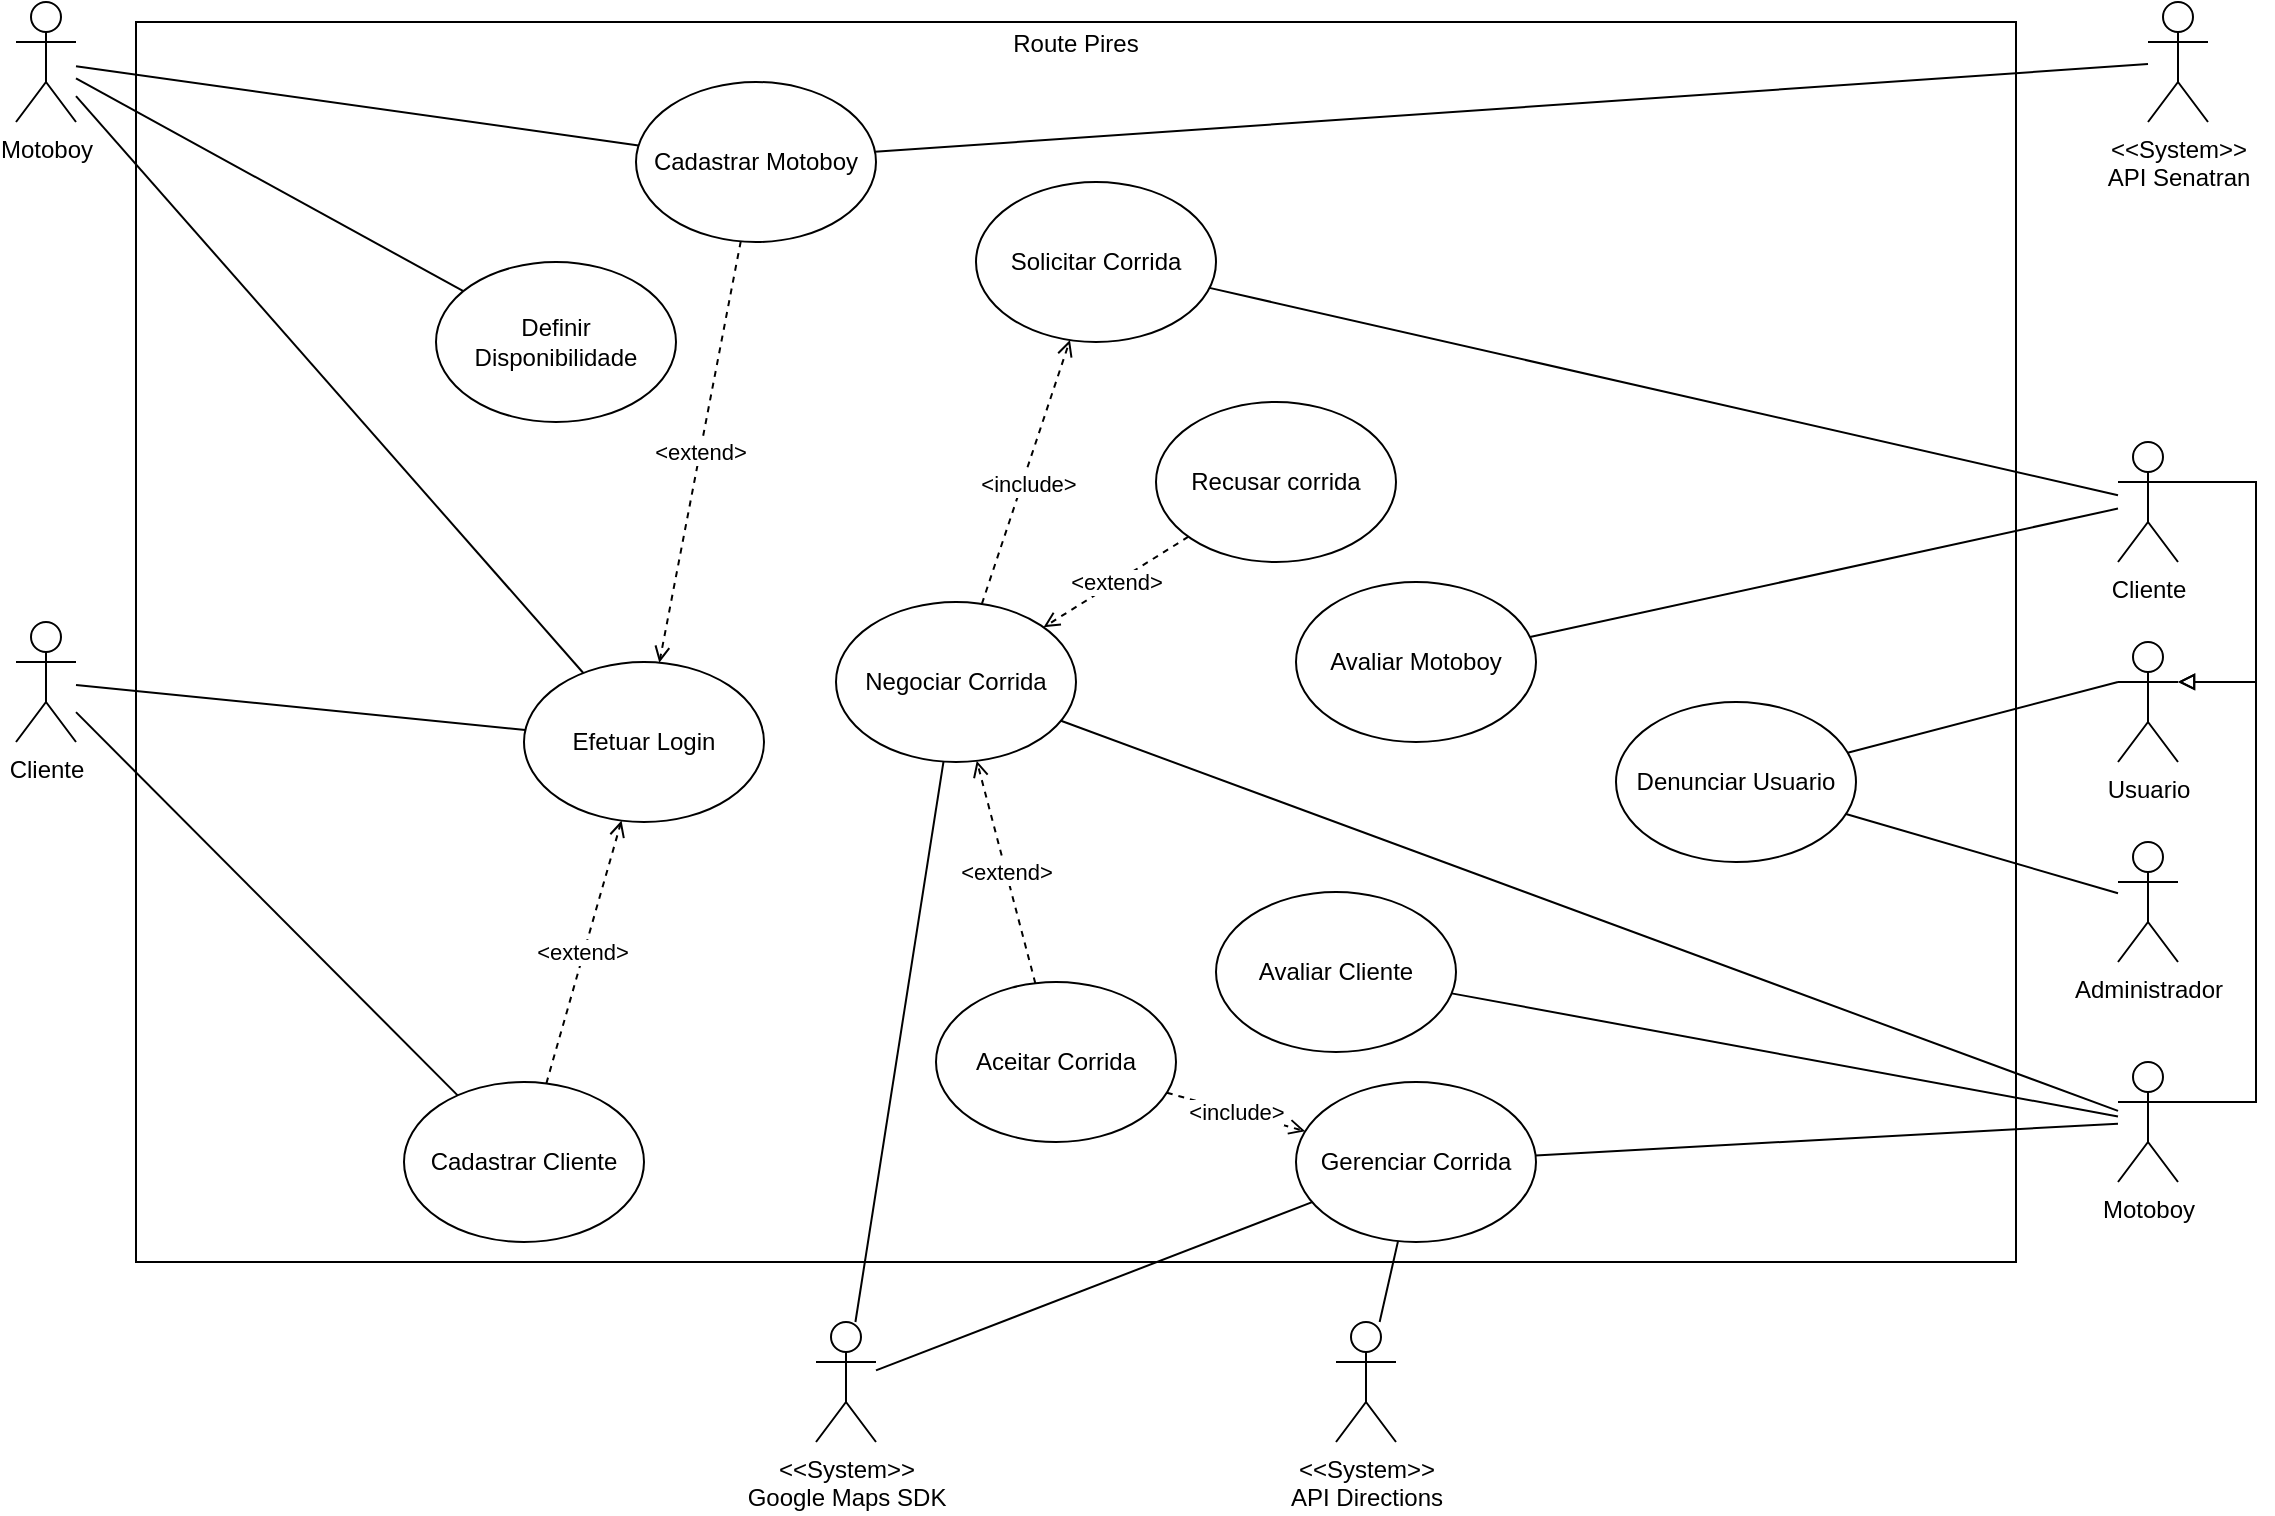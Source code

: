 <mxfile version="26.1.1">
  <diagram name="Página-1" id="TW93lyJTKGWidoPX76C6">
    <mxGraphModel dx="1434" dy="738" grid="1" gridSize="10" guides="1" tooltips="1" connect="1" arrows="1" fold="1" page="1" pageScale="1" pageWidth="827" pageHeight="1169" math="0" shadow="0">
      <root>
        <mxCell id="0" />
        <mxCell id="1" parent="0" />
        <mxCell id="SzVbr6HJzyg26MVx__gg-3" value="&lt;p style=&quot;margin:0px;margin-top:4px;text-align:center;&quot;&gt;Route Pires&lt;/p&gt;" style="verticalAlign=top;align=left;overflow=fill;html=1;whiteSpace=wrap;shadow=0;glass=0;" parent="1" vertex="1">
          <mxGeometry x="220" y="110" width="940" height="620" as="geometry" />
        </mxCell>
        <mxCell id="SzVbr6HJzyg26MVx__gg-17" style="rounded=0;orthogonalLoop=1;jettySize=auto;html=1;endArrow=none;startFill=0;" parent="1" source="SzVbr6HJzyg26MVx__gg-1" target="SzVbr6HJzyg26MVx__gg-16" edge="1">
          <mxGeometry relative="1" as="geometry" />
        </mxCell>
        <mxCell id="SzVbr6HJzyg26MVx__gg-35" style="rounded=0;orthogonalLoop=1;jettySize=auto;html=1;endArrow=none;startFill=0;" parent="1" source="SzVbr6HJzyg26MVx__gg-1" target="SzVbr6HJzyg26MVx__gg-26" edge="1">
          <mxGeometry relative="1" as="geometry" />
        </mxCell>
        <mxCell id="SzVbr6HJzyg26MVx__gg-116" style="rounded=0;orthogonalLoop=1;jettySize=auto;html=1;endArrow=none;startFill=0;" parent="1" source="SzVbr6HJzyg26MVx__gg-1" target="SzVbr6HJzyg26MVx__gg-115" edge="1">
          <mxGeometry relative="1" as="geometry" />
        </mxCell>
        <mxCell id="SzVbr6HJzyg26MVx__gg-1" value="Motoboy&lt;div&gt;&lt;br&gt;&lt;/div&gt;" style="shape=umlActor;verticalLabelPosition=bottom;verticalAlign=top;html=1;" parent="1" vertex="1">
          <mxGeometry x="160" y="100" width="30" height="60" as="geometry" />
        </mxCell>
        <mxCell id="SzVbr6HJzyg26MVx__gg-24" style="rounded=0;orthogonalLoop=1;jettySize=auto;html=1;endArrow=none;startFill=0;" parent="1" source="SzVbr6HJzyg26MVx__gg-5" target="SzVbr6HJzyg26MVx__gg-21" edge="1">
          <mxGeometry relative="1" as="geometry" />
        </mxCell>
        <mxCell id="SzVbr6HJzyg26MVx__gg-36" style="rounded=0;orthogonalLoop=1;jettySize=auto;html=1;endArrow=none;startFill=0;" parent="1" source="SzVbr6HJzyg26MVx__gg-5" target="SzVbr6HJzyg26MVx__gg-26" edge="1">
          <mxGeometry relative="1" as="geometry" />
        </mxCell>
        <mxCell id="SzVbr6HJzyg26MVx__gg-5" value="Cliente" style="shape=umlActor;verticalLabelPosition=bottom;verticalAlign=top;html=1;" parent="1" vertex="1">
          <mxGeometry x="160" y="410" width="30" height="60" as="geometry" />
        </mxCell>
        <mxCell id="SzVbr6HJzyg26MVx__gg-70" style="rounded=0;orthogonalLoop=1;jettySize=auto;html=1;endArrow=none;startFill=0;" parent="1" source="SzVbr6HJzyg26MVx__gg-8" target="SzVbr6HJzyg26MVx__gg-46" edge="1">
          <mxGeometry relative="1" as="geometry" />
        </mxCell>
        <mxCell id="SzVbr6HJzyg26MVx__gg-83" style="rounded=0;orthogonalLoop=1;jettySize=auto;html=1;endArrow=none;startFill=0;" parent="1" source="SzVbr6HJzyg26MVx__gg-8" target="SzVbr6HJzyg26MVx__gg-77" edge="1">
          <mxGeometry relative="1" as="geometry" />
        </mxCell>
        <mxCell id="SzVbr6HJzyg26MVx__gg-8" value="&amp;lt;&amp;lt;System&amp;gt;&amp;gt;&lt;div&gt;Google Maps SDK&lt;/div&gt;" style="shape=umlActor;verticalLabelPosition=bottom;verticalAlign=top;html=1;" parent="1" vertex="1">
          <mxGeometry x="560" y="760" width="30" height="60" as="geometry" />
        </mxCell>
        <mxCell id="SzVbr6HJzyg26MVx__gg-82" style="rounded=0;orthogonalLoop=1;jettySize=auto;html=1;endArrow=none;startFill=0;" parent="1" source="SzVbr6HJzyg26MVx__gg-9" target="SzVbr6HJzyg26MVx__gg-77" edge="1">
          <mxGeometry relative="1" as="geometry" />
        </mxCell>
        <mxCell id="SzVbr6HJzyg26MVx__gg-9" value="&amp;lt;&amp;lt;System&amp;gt;&amp;gt;&lt;div&gt;API Directions&lt;/div&gt;" style="shape=umlActor;verticalLabelPosition=bottom;verticalAlign=top;html=1;" parent="1" vertex="1">
          <mxGeometry x="820" y="760" width="30" height="60" as="geometry" />
        </mxCell>
        <mxCell id="SzVbr6HJzyg26MVx__gg-20" style="rounded=0;orthogonalLoop=1;jettySize=auto;html=1;endArrow=none;startFill=0;" parent="1" source="SzVbr6HJzyg26MVx__gg-10" edge="1">
          <mxGeometry relative="1" as="geometry">
            <mxPoint x="550.888" y="177.556" as="targetPoint" />
          </mxGeometry>
        </mxCell>
        <mxCell id="SzVbr6HJzyg26MVx__gg-10" value="&amp;lt;&amp;lt;System&amp;gt;&amp;gt;&lt;div&gt;API Senatran&lt;/div&gt;" style="shape=umlActor;verticalLabelPosition=bottom;verticalAlign=top;html=1;" parent="1" vertex="1">
          <mxGeometry x="1226" y="100" width="30" height="60" as="geometry" />
        </mxCell>
        <mxCell id="SzVbr6HJzyg26MVx__gg-113" style="rounded=0;orthogonalLoop=1;jettySize=auto;html=1;endArrow=none;startFill=0;" parent="1" source="SzVbr6HJzyg26MVx__gg-114" target="SzVbr6HJzyg26MVx__gg-89" edge="1">
          <mxGeometry relative="1" as="geometry">
            <mxPoint x="1211" y="541.582" as="sourcePoint" />
          </mxGeometry>
        </mxCell>
        <mxCell id="SzVbr6HJzyg26MVx__gg-30" value="" style="rounded=0;orthogonalLoop=1;jettySize=auto;html=1;dashed=1;endArrow=open;endFill=0;" parent="1" source="SzVbr6HJzyg26MVx__gg-16" target="SzVbr6HJzyg26MVx__gg-26" edge="1">
          <mxGeometry relative="1" as="geometry" />
        </mxCell>
        <mxCell id="SzVbr6HJzyg26MVx__gg-31" value="&amp;lt;extend&amp;gt;" style="edgeLabel;html=1;align=center;verticalAlign=middle;resizable=0;points=[];rotation=0;" parent="SzVbr6HJzyg26MVx__gg-30" vertex="1" connectable="0">
          <mxGeometry y="-1" relative="1" as="geometry">
            <mxPoint x="1" as="offset" />
          </mxGeometry>
        </mxCell>
        <mxCell id="SzVbr6HJzyg26MVx__gg-16" value="Cadastrar Motoboy" style="ellipse;whiteSpace=wrap;html=1;" parent="1" vertex="1">
          <mxGeometry x="470" y="140" width="120" height="80" as="geometry" />
        </mxCell>
        <mxCell id="SzVbr6HJzyg26MVx__gg-32" value="" style="rounded=0;orthogonalLoop=1;jettySize=auto;html=1;dashed=1;endArrow=open;endFill=0;" parent="1" source="SzVbr6HJzyg26MVx__gg-21" target="SzVbr6HJzyg26MVx__gg-26" edge="1">
          <mxGeometry relative="1" as="geometry" />
        </mxCell>
        <mxCell id="SzVbr6HJzyg26MVx__gg-33" value="&amp;lt;extend&amp;gt;" style="edgeLabel;html=1;align=center;verticalAlign=middle;resizable=0;points=[];" parent="SzVbr6HJzyg26MVx__gg-32" vertex="1" connectable="0">
          <mxGeometry y="1" relative="1" as="geometry">
            <mxPoint as="offset" />
          </mxGeometry>
        </mxCell>
        <mxCell id="SzVbr6HJzyg26MVx__gg-21" value="Cadastrar Cliente" style="ellipse;whiteSpace=wrap;html=1;" parent="1" vertex="1">
          <mxGeometry x="354" y="640" width="120" height="80" as="geometry" />
        </mxCell>
        <mxCell id="SzVbr6HJzyg26MVx__gg-26" value="Efetuar Login" style="ellipse;whiteSpace=wrap;html=1;" parent="1" vertex="1">
          <mxGeometry x="414" y="430" width="120" height="80" as="geometry" />
        </mxCell>
        <mxCell id="SzVbr6HJzyg26MVx__gg-44" style="rounded=0;orthogonalLoop=1;jettySize=auto;html=1;endArrow=none;startFill=0;" parent="1" source="SzVbr6HJzyg26MVx__gg-38" target="SzVbr6HJzyg26MVx__gg-43" edge="1">
          <mxGeometry relative="1" as="geometry" />
        </mxCell>
        <mxCell id="SzVbr6HJzyg26MVx__gg-86" style="rounded=0;orthogonalLoop=1;jettySize=auto;html=1;endArrow=none;startFill=0;" parent="1" source="SzVbr6HJzyg26MVx__gg-38" target="SzVbr6HJzyg26MVx__gg-85" edge="1">
          <mxGeometry relative="1" as="geometry" />
        </mxCell>
        <mxCell id="SzVbr6HJzyg26MVx__gg-38" value="Cliente" style="shape=umlActor;verticalLabelPosition=bottom;verticalAlign=top;html=1;" parent="1" vertex="1">
          <mxGeometry x="1211" y="320" width="30" height="60" as="geometry" />
        </mxCell>
        <mxCell id="SzVbr6HJzyg26MVx__gg-43" value="Solicitar Corrida" style="ellipse;whiteSpace=wrap;html=1;" parent="1" vertex="1">
          <mxGeometry x="640" y="190" width="120" height="80" as="geometry" />
        </mxCell>
        <mxCell id="SzVbr6HJzyg26MVx__gg-47" style="rounded=0;orthogonalLoop=1;jettySize=auto;html=1;dashed=1;endArrow=open;endFill=0;" parent="1" source="SzVbr6HJzyg26MVx__gg-46" target="SzVbr6HJzyg26MVx__gg-43" edge="1">
          <mxGeometry relative="1" as="geometry" />
        </mxCell>
        <mxCell id="SzVbr6HJzyg26MVx__gg-48" value="&amp;lt;include&amp;gt;" style="edgeLabel;html=1;align=center;verticalAlign=middle;resizable=0;points=[];" parent="SzVbr6HJzyg26MVx__gg-47" vertex="1" connectable="0">
          <mxGeometry x="-0.075" y="-2" relative="1" as="geometry">
            <mxPoint as="offset" />
          </mxGeometry>
        </mxCell>
        <mxCell id="SzVbr6HJzyg26MVx__gg-46" value="Negociar Corrida" style="ellipse;whiteSpace=wrap;html=1;" parent="1" vertex="1">
          <mxGeometry x="570" y="400" width="120" height="80" as="geometry" />
        </mxCell>
        <mxCell id="SzVbr6HJzyg26MVx__gg-57" value="&amp;lt;extend&amp;gt;" style="rounded=0;orthogonalLoop=1;jettySize=auto;html=1;endArrow=open;endFill=0;dashed=1;" parent="1" source="SzVbr6HJzyg26MVx__gg-50" target="SzVbr6HJzyg26MVx__gg-46" edge="1">
          <mxGeometry relative="1" as="geometry" />
        </mxCell>
        <mxCell id="SzVbr6HJzyg26MVx__gg-50" value="&lt;div&gt;Recusar corrida&lt;/div&gt;" style="ellipse;whiteSpace=wrap;html=1;" parent="1" vertex="1">
          <mxGeometry x="730" y="300" width="120" height="80" as="geometry" />
        </mxCell>
        <mxCell id="SzVbr6HJzyg26MVx__gg-58" value="&amp;lt;extend&amp;gt;" style="rounded=0;orthogonalLoop=1;jettySize=auto;html=1;dashed=1;endArrow=open;endFill=0;" parent="1" source="SzVbr6HJzyg26MVx__gg-54" target="SzVbr6HJzyg26MVx__gg-46" edge="1">
          <mxGeometry relative="1" as="geometry" />
        </mxCell>
        <mxCell id="SzVbr6HJzyg26MVx__gg-81" value="&amp;lt;include&amp;gt;" style="rounded=0;orthogonalLoop=1;jettySize=auto;html=1;endArrow=open;endFill=0;dashed=1;" parent="1" source="SzVbr6HJzyg26MVx__gg-54" target="SzVbr6HJzyg26MVx__gg-77" edge="1">
          <mxGeometry relative="1" as="geometry" />
        </mxCell>
        <mxCell id="SzVbr6HJzyg26MVx__gg-54" value="Aceitar Corrida" style="ellipse;whiteSpace=wrap;html=1;" parent="1" vertex="1">
          <mxGeometry x="620" y="590" width="120" height="80" as="geometry" />
        </mxCell>
        <mxCell id="SzVbr6HJzyg26MVx__gg-74" style="rounded=0;orthogonalLoop=1;jettySize=auto;html=1;endArrow=none;startFill=0;" parent="1" source="SzVbr6HJzyg26MVx__gg-68" target="SzVbr6HJzyg26MVx__gg-46" edge="1">
          <mxGeometry relative="1" as="geometry" />
        </mxCell>
        <mxCell id="SzVbr6HJzyg26MVx__gg-80" style="rounded=0;orthogonalLoop=1;jettySize=auto;html=1;endArrow=none;startFill=0;" parent="1" source="SzVbr6HJzyg26MVx__gg-68" target="SzVbr6HJzyg26MVx__gg-77" edge="1">
          <mxGeometry relative="1" as="geometry" />
        </mxCell>
        <mxCell id="SzVbr6HJzyg26MVx__gg-88" style="rounded=0;orthogonalLoop=1;jettySize=auto;html=1;endArrow=none;startFill=0;" parent="1" source="SzVbr6HJzyg26MVx__gg-68" target="SzVbr6HJzyg26MVx__gg-87" edge="1">
          <mxGeometry relative="1" as="geometry" />
        </mxCell>
        <mxCell id="SzVbr6HJzyg26MVx__gg-68" value="Motoboy&lt;div&gt;&lt;br&gt;&lt;/div&gt;" style="shape=umlActor;verticalLabelPosition=bottom;verticalAlign=top;html=1;" parent="1" vertex="1">
          <mxGeometry x="1211" y="630" width="30" height="60" as="geometry" />
        </mxCell>
        <mxCell id="SzVbr6HJzyg26MVx__gg-77" value="Gerenciar Corrida" style="ellipse;whiteSpace=wrap;html=1;" parent="1" vertex="1">
          <mxGeometry x="800" y="640" width="120" height="80" as="geometry" />
        </mxCell>
        <mxCell id="SzVbr6HJzyg26MVx__gg-85" value="Avaliar Motoboy" style="ellipse;whiteSpace=wrap;html=1;" parent="1" vertex="1">
          <mxGeometry x="800" y="390" width="120" height="80" as="geometry" />
        </mxCell>
        <mxCell id="SzVbr6HJzyg26MVx__gg-87" value="Avaliar Cliente" style="ellipse;whiteSpace=wrap;html=1;" parent="1" vertex="1">
          <mxGeometry x="760" y="545" width="120" height="80" as="geometry" />
        </mxCell>
        <mxCell id="SzVbr6HJzyg26MVx__gg-89" value="Denunciar Usuario" style="ellipse;whiteSpace=wrap;html=1;" parent="1" vertex="1">
          <mxGeometry x="960" y="450" width="120" height="80" as="geometry" />
        </mxCell>
        <mxCell id="SzVbr6HJzyg26MVx__gg-112" style="rounded=0;orthogonalLoop=1;jettySize=auto;html=1;exitX=0;exitY=0.333;exitDx=0;exitDy=0;exitPerimeter=0;endArrow=none;startFill=0;" parent="1" source="SzVbr6HJzyg26MVx__gg-99" target="SzVbr6HJzyg26MVx__gg-89" edge="1">
          <mxGeometry relative="1" as="geometry" />
        </mxCell>
        <mxCell id="SzVbr6HJzyg26MVx__gg-99" value="Usuario" style="shape=umlActor;verticalLabelPosition=bottom;verticalAlign=top;html=1;" parent="1" vertex="1">
          <mxGeometry x="1211" y="420" width="30" height="60" as="geometry" />
        </mxCell>
        <mxCell id="SzVbr6HJzyg26MVx__gg-108" style="edgeStyle=orthogonalEdgeStyle;rounded=0;orthogonalLoop=1;jettySize=auto;html=1;entryX=1;entryY=0.333;entryDx=0;entryDy=0;entryPerimeter=0;endArrow=block;endFill=0;exitX=1;exitY=0.333;exitDx=0;exitDy=0;exitPerimeter=0;" parent="1" source="SzVbr6HJzyg26MVx__gg-38" target="SzVbr6HJzyg26MVx__gg-99" edge="1">
          <mxGeometry relative="1" as="geometry">
            <Array as="points">
              <mxPoint x="1280" y="340" />
              <mxPoint x="1280" y="440" />
            </Array>
          </mxGeometry>
        </mxCell>
        <mxCell id="SzVbr6HJzyg26MVx__gg-109" style="edgeStyle=orthogonalEdgeStyle;rounded=0;orthogonalLoop=1;jettySize=auto;html=1;entryX=1;entryY=0.333;entryDx=0;entryDy=0;entryPerimeter=0;endArrow=block;endFill=0;exitX=1;exitY=0.333;exitDx=0;exitDy=0;exitPerimeter=0;" parent="1" source="SzVbr6HJzyg26MVx__gg-68" target="SzVbr6HJzyg26MVx__gg-99" edge="1">
          <mxGeometry relative="1" as="geometry">
            <Array as="points">
              <mxPoint x="1280" y="650" />
              <mxPoint x="1280" y="440" />
            </Array>
          </mxGeometry>
        </mxCell>
        <mxCell id="SzVbr6HJzyg26MVx__gg-114" value="Administrador" style="shape=umlActor;verticalLabelPosition=bottom;verticalAlign=top;html=1;" parent="1" vertex="1">
          <mxGeometry x="1211" y="520" width="30" height="60" as="geometry" />
        </mxCell>
        <mxCell id="SzVbr6HJzyg26MVx__gg-115" value="Definir Disponibilidade" style="ellipse;whiteSpace=wrap;html=1;" parent="1" vertex="1">
          <mxGeometry x="370" y="230" width="120" height="80" as="geometry" />
        </mxCell>
      </root>
    </mxGraphModel>
  </diagram>
</mxfile>
